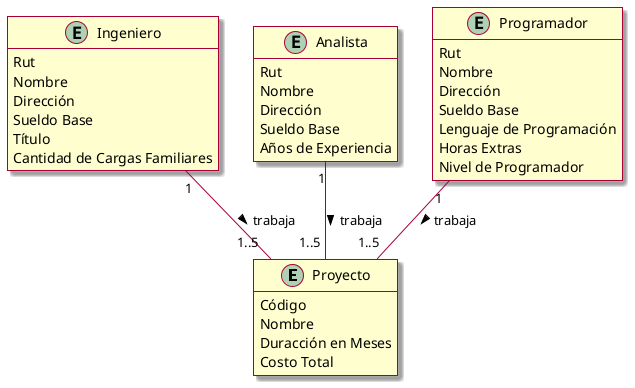 @startuml
'left to right direction
hide empty members
skin rose

entity Proyecto {
    Código
    Nombre
    Duracción en Meses
    Costo Total
}

entity Ingeniero {
    Rut
    Nombre
    Dirección
    Sueldo Base
    Título
    Cantidad de Cargas Familiares
}
Ingeniero "1" -- "1..5 "Proyecto: trabaja >

entity Analista {
    Rut
    Nombre
    Dirección
    Sueldo Base
    Años de Experiencia
}
Analista "1" -- "1..5 "Proyecto: trabaja >

entity Programador {
    Rut
    Nombre
    Dirección
    Sueldo Base
    Lenguaje de Programación
    Horas Extras
    Nivel de Programador
}
Programador "1" -- "1..5 "Proyecto: trabaja >

@enduml

